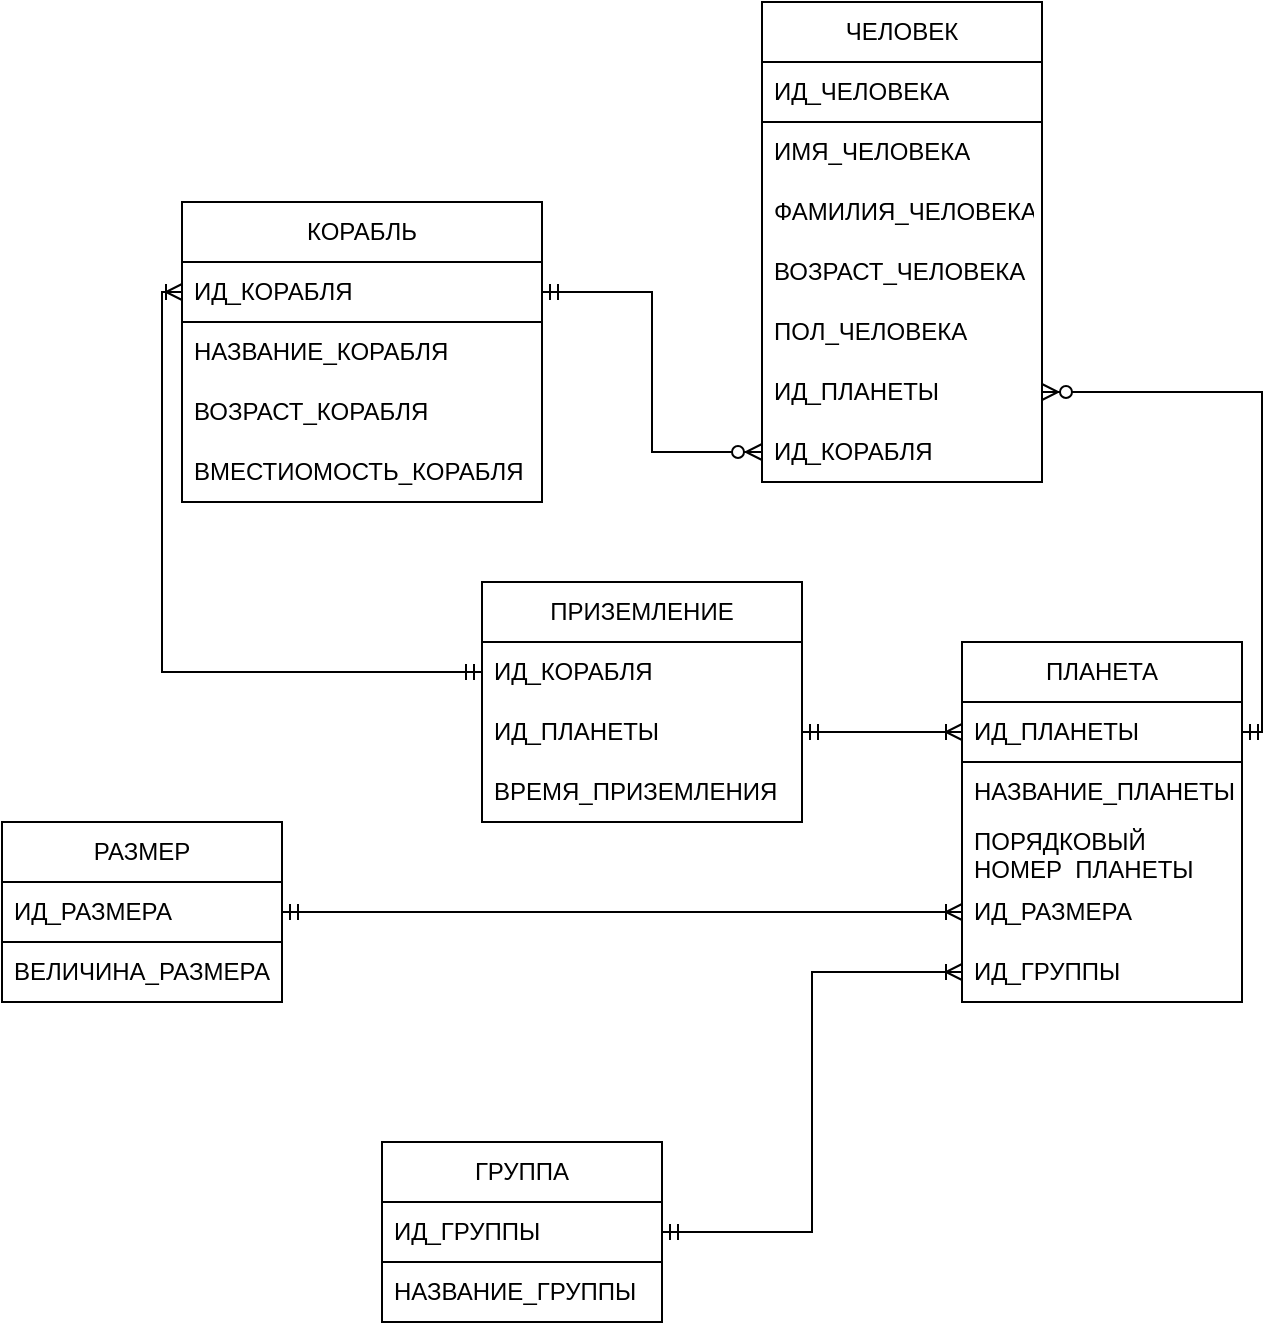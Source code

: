 <mxfile version="21.1.2" type="github" pages="2">
  <diagram name="Страница 1" id="66QGLWSX3_Q_2XJXYsTZ">
    <mxGraphModel dx="1100" dy="588" grid="1" gridSize="10" guides="1" tooltips="1" connect="1" arrows="1" fold="1" page="1" pageScale="1" pageWidth="827" pageHeight="1169" math="0" shadow="0">
      <root>
        <mxCell id="0" />
        <mxCell id="1" parent="0" />
        <mxCell id="aZQjpYok1qVaGQZbMdXI-3" value="КОРАБЛЬ" style="swimlane;fontStyle=0;childLayout=stackLayout;horizontal=1;startSize=30;horizontalStack=0;resizeParent=1;resizeParentMax=0;resizeLast=0;collapsible=1;marginBottom=0;whiteSpace=wrap;html=1;" parent="1" vertex="1">
          <mxGeometry x="210" y="130" width="180" height="150" as="geometry" />
        </mxCell>
        <mxCell id="aZQjpYok1qVaGQZbMdXI-4" value="ИД_КОРАБЛЯ" style="text;strokeColor=default;fillColor=none;align=left;verticalAlign=middle;spacingLeft=4;spacingRight=4;overflow=hidden;points=[[0,0.5],[1,0.5]];portConstraint=eastwest;rotatable=0;whiteSpace=wrap;html=1;" parent="aZQjpYok1qVaGQZbMdXI-3" vertex="1">
          <mxGeometry y="30" width="180" height="30" as="geometry" />
        </mxCell>
        <mxCell id="aZQjpYok1qVaGQZbMdXI-5" value="НАЗВАНИЕ_КОРАБЛЯ" style="text;strokeColor=none;fillColor=none;align=left;verticalAlign=middle;spacingLeft=4;spacingRight=4;overflow=hidden;points=[[0,0.5],[1,0.5]];portConstraint=eastwest;rotatable=0;whiteSpace=wrap;html=1;" parent="aZQjpYok1qVaGQZbMdXI-3" vertex="1">
          <mxGeometry y="60" width="180" height="30" as="geometry" />
        </mxCell>
        <mxCell id="aZQjpYok1qVaGQZbMdXI-6" value="&lt;div&gt;ВОЗРАСТ_КОРАБЛЯ&lt;/div&gt;" style="text;strokeColor=none;fillColor=none;align=left;verticalAlign=middle;spacingLeft=4;spacingRight=4;overflow=hidden;points=[[0,0.5],[1,0.5]];portConstraint=eastwest;rotatable=0;whiteSpace=wrap;html=1;" parent="aZQjpYok1qVaGQZbMdXI-3" vertex="1">
          <mxGeometry y="90" width="180" height="30" as="geometry" />
        </mxCell>
        <mxCell id="aZQjpYok1qVaGQZbMdXI-7" value="ВМЕСТИОМОСТЬ_КОРАБЛЯ" style="text;strokeColor=none;fillColor=none;align=left;verticalAlign=middle;spacingLeft=4;spacingRight=4;overflow=hidden;points=[[0,0.5],[1,0.5]];portConstraint=eastwest;rotatable=0;whiteSpace=wrap;html=1;" parent="aZQjpYok1qVaGQZbMdXI-3" vertex="1">
          <mxGeometry y="120" width="180" height="30" as="geometry" />
        </mxCell>
        <mxCell id="aZQjpYok1qVaGQZbMdXI-8" value="ЧЕЛОВЕК" style="swimlane;fontStyle=0;childLayout=stackLayout;horizontal=1;startSize=30;horizontalStack=0;resizeParent=1;resizeParentMax=0;resizeLast=0;collapsible=1;marginBottom=0;whiteSpace=wrap;html=1;" parent="1" vertex="1">
          <mxGeometry x="500" y="30" width="140" height="240" as="geometry" />
        </mxCell>
        <mxCell id="aZQjpYok1qVaGQZbMdXI-9" value="ИД_ЧЕЛОВЕКА" style="text;strokeColor=default;fillColor=none;align=left;verticalAlign=middle;spacingLeft=4;spacingRight=4;overflow=hidden;points=[[0,0.5],[1,0.5]];portConstraint=eastwest;rotatable=0;whiteSpace=wrap;html=1;" parent="aZQjpYok1qVaGQZbMdXI-8" vertex="1">
          <mxGeometry y="30" width="140" height="30" as="geometry" />
        </mxCell>
        <mxCell id="aZQjpYok1qVaGQZbMdXI-10" value="ИМЯ_ЧЕЛОВЕКА" style="text;strokeColor=none;fillColor=none;align=left;verticalAlign=middle;spacingLeft=4;spacingRight=4;overflow=hidden;points=[[0,0.5],[1,0.5]];portConstraint=eastwest;rotatable=0;whiteSpace=wrap;html=1;" parent="aZQjpYok1qVaGQZbMdXI-8" vertex="1">
          <mxGeometry y="60" width="140" height="30" as="geometry" />
        </mxCell>
        <mxCell id="aZQjpYok1qVaGQZbMdXI-11" value="ФАМИЛИЯ_ЧЕЛОВЕКА" style="text;strokeColor=none;fillColor=none;align=left;verticalAlign=middle;spacingLeft=4;spacingRight=4;overflow=hidden;points=[[0,0.5],[1,0.5]];portConstraint=eastwest;rotatable=0;whiteSpace=wrap;html=1;" parent="aZQjpYok1qVaGQZbMdXI-8" vertex="1">
          <mxGeometry y="90" width="140" height="30" as="geometry" />
        </mxCell>
        <mxCell id="aZQjpYok1qVaGQZbMdXI-12" value="ВОЗРАСТ_ЧЕЛОВЕКА" style="text;strokeColor=none;fillColor=none;align=left;verticalAlign=middle;spacingLeft=4;spacingRight=4;overflow=hidden;points=[[0,0.5],[1,0.5]];portConstraint=eastwest;rotatable=0;whiteSpace=wrap;html=1;" parent="aZQjpYok1qVaGQZbMdXI-8" vertex="1">
          <mxGeometry y="120" width="140" height="30" as="geometry" />
        </mxCell>
        <mxCell id="aZQjpYok1qVaGQZbMdXI-13" value="ПОЛ_ЧЕЛОВЕКА" style="text;strokeColor=none;fillColor=none;align=left;verticalAlign=middle;spacingLeft=4;spacingRight=4;overflow=hidden;points=[[0,0.5],[1,0.5]];portConstraint=eastwest;rotatable=0;whiteSpace=wrap;html=1;" parent="aZQjpYok1qVaGQZbMdXI-8" vertex="1">
          <mxGeometry y="150" width="140" height="30" as="geometry" />
        </mxCell>
        <mxCell id="aZQjpYok1qVaGQZbMdXI-14" value="ИД_ПЛАНЕТЫ" style="text;strokeColor=none;fillColor=none;align=left;verticalAlign=middle;spacingLeft=4;spacingRight=4;overflow=hidden;points=[[0,0.5],[1,0.5]];portConstraint=eastwest;rotatable=0;whiteSpace=wrap;html=1;" parent="aZQjpYok1qVaGQZbMdXI-8" vertex="1">
          <mxGeometry y="180" width="140" height="30" as="geometry" />
        </mxCell>
        <mxCell id="aZQjpYok1qVaGQZbMdXI-15" value="ИД_КОРАБЛЯ" style="text;strokeColor=none;fillColor=none;align=left;verticalAlign=middle;spacingLeft=4;spacingRight=4;overflow=hidden;points=[[0,0.5],[1,0.5]];portConstraint=eastwest;rotatable=0;whiteSpace=wrap;html=1;" parent="aZQjpYok1qVaGQZbMdXI-8" vertex="1">
          <mxGeometry y="210" width="140" height="30" as="geometry" />
        </mxCell>
        <mxCell id="aZQjpYok1qVaGQZbMdXI-16" value="ПЛАНЕТА" style="swimlane;fontStyle=0;childLayout=stackLayout;horizontal=1;startSize=30;horizontalStack=0;resizeParent=1;resizeParentMax=0;resizeLast=0;collapsible=1;marginBottom=0;whiteSpace=wrap;html=1;" parent="1" vertex="1">
          <mxGeometry x="600" y="350" width="140" height="180" as="geometry" />
        </mxCell>
        <mxCell id="aZQjpYok1qVaGQZbMdXI-17" value="ИД_ПЛАНЕТЫ" style="text;strokeColor=default;fillColor=none;align=left;verticalAlign=middle;spacingLeft=4;spacingRight=4;overflow=hidden;points=[[0,0.5],[1,0.5]];portConstraint=eastwest;rotatable=0;whiteSpace=wrap;html=1;" parent="aZQjpYok1qVaGQZbMdXI-16" vertex="1">
          <mxGeometry y="30" width="140" height="30" as="geometry" />
        </mxCell>
        <mxCell id="aZQjpYok1qVaGQZbMdXI-18" value="НАЗВАНИЕ_ПЛАНЕТЫ" style="text;strokeColor=none;fillColor=none;align=left;verticalAlign=middle;spacingLeft=4;spacingRight=4;overflow=hidden;points=[[0,0.5],[1,0.5]];portConstraint=eastwest;rotatable=0;whiteSpace=wrap;html=1;" parent="aZQjpYok1qVaGQZbMdXI-16" vertex="1">
          <mxGeometry y="60" width="140" height="30" as="geometry" />
        </mxCell>
        <mxCell id="aZQjpYok1qVaGQZbMdXI-19" value="ПОРЯДКОВЫЙ НОМЕР_ПЛАНЕТЫ" style="text;strokeColor=none;fillColor=none;align=left;verticalAlign=middle;spacingLeft=4;spacingRight=4;overflow=hidden;points=[[0,0.5],[1,0.5]];portConstraint=eastwest;rotatable=0;whiteSpace=wrap;html=1;" parent="aZQjpYok1qVaGQZbMdXI-16" vertex="1">
          <mxGeometry y="90" width="140" height="30" as="geometry" />
        </mxCell>
        <mxCell id="aZQjpYok1qVaGQZbMdXI-20" value="ИД_РАЗМЕРА" style="text;strokeColor=none;fillColor=none;align=left;verticalAlign=middle;spacingLeft=4;spacingRight=4;overflow=hidden;points=[[0,0.5],[1,0.5]];portConstraint=eastwest;rotatable=0;whiteSpace=wrap;html=1;" parent="aZQjpYok1qVaGQZbMdXI-16" vertex="1">
          <mxGeometry y="120" width="140" height="30" as="geometry" />
        </mxCell>
        <mxCell id="aZQjpYok1qVaGQZbMdXI-21" value="ИД_ГРУППЫ" style="text;strokeColor=none;fillColor=none;align=left;verticalAlign=middle;spacingLeft=4;spacingRight=4;overflow=hidden;points=[[0,0.5],[1,0.5]];portConstraint=eastwest;rotatable=0;whiteSpace=wrap;html=1;" parent="aZQjpYok1qVaGQZbMdXI-16" vertex="1">
          <mxGeometry y="150" width="140" height="30" as="geometry" />
        </mxCell>
        <mxCell id="aZQjpYok1qVaGQZbMdXI-22" value="РАЗМЕР" style="swimlane;fontStyle=0;childLayout=stackLayout;horizontal=1;startSize=30;horizontalStack=0;resizeParent=1;resizeParentMax=0;resizeLast=0;collapsible=1;marginBottom=0;whiteSpace=wrap;html=1;" parent="1" vertex="1">
          <mxGeometry x="120" y="440" width="140" height="90" as="geometry" />
        </mxCell>
        <mxCell id="aZQjpYok1qVaGQZbMdXI-23" value="ИД_РАЗМЕРА" style="text;strokeColor=default;fillColor=none;align=left;verticalAlign=middle;spacingLeft=4;spacingRight=4;overflow=hidden;points=[[0,0.5],[1,0.5]];portConstraint=eastwest;rotatable=0;whiteSpace=wrap;html=1;" parent="aZQjpYok1qVaGQZbMdXI-22" vertex="1">
          <mxGeometry y="30" width="140" height="30" as="geometry" />
        </mxCell>
        <mxCell id="aZQjpYok1qVaGQZbMdXI-25" value="ВЕЛИЧИНА_РАЗМЕРА" style="text;strokeColor=none;fillColor=none;align=left;verticalAlign=middle;spacingLeft=4;spacingRight=4;overflow=hidden;points=[[0,0.5],[1,0.5]];portConstraint=eastwest;rotatable=0;whiteSpace=wrap;html=1;" parent="aZQjpYok1qVaGQZbMdXI-22" vertex="1">
          <mxGeometry y="60" width="140" height="30" as="geometry" />
        </mxCell>
        <mxCell id="aZQjpYok1qVaGQZbMdXI-30" value="ГРУППА" style="swimlane;fontStyle=0;childLayout=stackLayout;horizontal=1;startSize=30;horizontalStack=0;resizeParent=1;resizeParentMax=0;resizeLast=0;collapsible=1;marginBottom=0;whiteSpace=wrap;html=1;" parent="1" vertex="1">
          <mxGeometry x="310" y="600" width="140" height="90" as="geometry" />
        </mxCell>
        <mxCell id="aZQjpYok1qVaGQZbMdXI-31" value="ИД_ГРУППЫ" style="text;strokeColor=default;fillColor=none;align=left;verticalAlign=middle;spacingLeft=4;spacingRight=4;overflow=hidden;points=[[0,0.5],[1,0.5]];portConstraint=eastwest;rotatable=0;whiteSpace=wrap;html=1;" parent="aZQjpYok1qVaGQZbMdXI-30" vertex="1">
          <mxGeometry y="30" width="140" height="30" as="geometry" />
        </mxCell>
        <mxCell id="aZQjpYok1qVaGQZbMdXI-32" value="НАЗВАНИЕ_ГРУППЫ" style="text;strokeColor=none;fillColor=none;align=left;verticalAlign=middle;spacingLeft=4;spacingRight=4;overflow=hidden;points=[[0,0.5],[1,0.5]];portConstraint=eastwest;rotatable=0;whiteSpace=wrap;html=1;" parent="aZQjpYok1qVaGQZbMdXI-30" vertex="1">
          <mxGeometry y="60" width="140" height="30" as="geometry" />
        </mxCell>
        <mxCell id="rRPohkfmAGg7YgXb8Rcj-1" value="ПРИЗЕМЛЕНИЕ" style="swimlane;fontStyle=0;childLayout=stackLayout;horizontal=1;startSize=30;horizontalStack=0;resizeParent=1;resizeParentMax=0;resizeLast=0;collapsible=1;marginBottom=0;whiteSpace=wrap;html=1;" vertex="1" parent="1">
          <mxGeometry x="360" y="320" width="160" height="120" as="geometry" />
        </mxCell>
        <mxCell id="rRPohkfmAGg7YgXb8Rcj-2" value="&lt;div&gt;ИД_КОРАБЛЯ&lt;/div&gt;" style="text;strokeColor=none;fillColor=none;align=left;verticalAlign=middle;spacingLeft=4;spacingRight=4;overflow=hidden;points=[[0,0.5],[1,0.5]];portConstraint=eastwest;rotatable=0;whiteSpace=wrap;html=1;" vertex="1" parent="rRPohkfmAGg7YgXb8Rcj-1">
          <mxGeometry y="30" width="160" height="30" as="geometry" />
        </mxCell>
        <mxCell id="rRPohkfmAGg7YgXb8Rcj-3" value="ИД_ПЛАНЕТЫ" style="text;strokeColor=none;fillColor=none;align=left;verticalAlign=middle;spacingLeft=4;spacingRight=4;overflow=hidden;points=[[0,0.5],[1,0.5]];portConstraint=eastwest;rotatable=0;whiteSpace=wrap;html=1;" vertex="1" parent="rRPohkfmAGg7YgXb8Rcj-1">
          <mxGeometry y="60" width="160" height="30" as="geometry" />
        </mxCell>
        <mxCell id="mbby08OA2fsmglINT_p0-5" value="ВРЕМЯ_ПРИЗЕМЛЕНИЯ" style="text;strokeColor=none;fillColor=none;align=left;verticalAlign=middle;spacingLeft=4;spacingRight=4;overflow=hidden;points=[[0,0.5],[1,0.5]];portConstraint=eastwest;rotatable=0;whiteSpace=wrap;html=1;" vertex="1" parent="rRPohkfmAGg7YgXb8Rcj-1">
          <mxGeometry y="90" width="160" height="30" as="geometry" />
        </mxCell>
        <mxCell id="rRPohkfmAGg7YgXb8Rcj-10" value="" style="edgeStyle=orthogonalEdgeStyle;fontSize=12;html=1;endArrow=ERoneToMany;startArrow=ERmandOne;rounded=0;entryX=0;entryY=0.5;entryDx=0;entryDy=0;exitX=1;exitY=0.5;exitDx=0;exitDy=0;" edge="1" parent="1" source="rRPohkfmAGg7YgXb8Rcj-3" target="aZQjpYok1qVaGQZbMdXI-17">
          <mxGeometry width="100" height="100" relative="1" as="geometry">
            <mxPoint x="430" y="490" as="sourcePoint" />
            <mxPoint x="580" y="390" as="targetPoint" />
          </mxGeometry>
        </mxCell>
        <mxCell id="rRPohkfmAGg7YgXb8Rcj-11" value="" style="edgeStyle=orthogonalEdgeStyle;fontSize=12;html=1;endArrow=ERoneToMany;startArrow=ERmandOne;rounded=0;exitX=0;exitY=0.5;exitDx=0;exitDy=0;entryX=0;entryY=0.5;entryDx=0;entryDy=0;" edge="1" parent="1" source="rRPohkfmAGg7YgXb8Rcj-2" target="aZQjpYok1qVaGQZbMdXI-4">
          <mxGeometry width="100" height="100" relative="1" as="geometry">
            <mxPoint x="430" y="490" as="sourcePoint" />
            <mxPoint x="530" y="390" as="targetPoint" />
          </mxGeometry>
        </mxCell>
        <mxCell id="mbby08OA2fsmglINT_p0-1" value="" style="edgeStyle=entityRelationEdgeStyle;fontSize=12;html=1;endArrow=ERoneToMany;startArrow=ERmandOne;rounded=0;entryX=0;entryY=0.5;entryDx=0;entryDy=0;exitX=1;exitY=0.5;exitDx=0;exitDy=0;" edge="1" parent="1" source="aZQjpYok1qVaGQZbMdXI-23" target="aZQjpYok1qVaGQZbMdXI-20">
          <mxGeometry width="100" height="100" relative="1" as="geometry">
            <mxPoint x="490" y="370" as="sourcePoint" />
            <mxPoint x="590" y="270" as="targetPoint" />
          </mxGeometry>
        </mxCell>
        <mxCell id="mbby08OA2fsmglINT_p0-2" value="" style="edgeStyle=orthogonalEdgeStyle;fontSize=12;html=1;endArrow=ERoneToMany;startArrow=ERmandOne;rounded=0;exitX=1;exitY=0.5;exitDx=0;exitDy=0;entryX=0;entryY=0.5;entryDx=0;entryDy=0;" edge="1" parent="1" source="aZQjpYok1qVaGQZbMdXI-31" target="aZQjpYok1qVaGQZbMdXI-21">
          <mxGeometry width="100" height="100" relative="1" as="geometry">
            <mxPoint x="490" y="370" as="sourcePoint" />
            <mxPoint x="590" y="270" as="targetPoint" />
          </mxGeometry>
        </mxCell>
        <mxCell id="mbby08OA2fsmglINT_p0-3" value="" style="edgeStyle=orthogonalEdgeStyle;fontSize=12;html=1;endArrow=ERzeroToMany;startArrow=ERmandOne;rounded=0;exitX=1;exitY=0.5;exitDx=0;exitDy=0;entryX=1;entryY=0.5;entryDx=0;entryDy=0;" edge="1" parent="1" source="aZQjpYok1qVaGQZbMdXI-17" target="aZQjpYok1qVaGQZbMdXI-14">
          <mxGeometry width="100" height="100" relative="1" as="geometry">
            <mxPoint x="490" y="310" as="sourcePoint" />
            <mxPoint x="590" y="210" as="targetPoint" />
          </mxGeometry>
        </mxCell>
        <mxCell id="mbby08OA2fsmglINT_p0-4" value="" style="edgeStyle=orthogonalEdgeStyle;fontSize=12;html=1;endArrow=ERzeroToMany;startArrow=ERmandOne;rounded=0;exitX=1;exitY=0.5;exitDx=0;exitDy=0;entryX=0;entryY=0.5;entryDx=0;entryDy=0;" edge="1" parent="1" source="aZQjpYok1qVaGQZbMdXI-4" target="aZQjpYok1qVaGQZbMdXI-15">
          <mxGeometry width="100" height="100" relative="1" as="geometry">
            <mxPoint x="490" y="310" as="sourcePoint" />
            <mxPoint x="590" y="210" as="targetPoint" />
          </mxGeometry>
        </mxCell>
      </root>
    </mxGraphModel>
  </diagram>
  <diagram id="ntd--6h_6B-St1w0WIXk" name="Страница 2">
    <mxGraphModel dx="880" dy="470" grid="1" gridSize="10" guides="1" tooltips="1" connect="1" arrows="1" fold="1" page="1" pageScale="1" pageWidth="827" pageHeight="1169" math="0" shadow="0">
      <root>
        <mxCell id="0" />
        <mxCell id="1" parent="0" />
        <mxCell id="MB_CZKQMo-775w-tWokC-1" value="SHIP" style="shape=table;startSize=30;container=1;collapsible=1;childLayout=tableLayout;fixedRows=1;rowLines=0;fontStyle=1;align=center;resizeLast=1;html=1;" vertex="1" parent="1">
          <mxGeometry x="320" y="170" width="180" height="150" as="geometry" />
        </mxCell>
        <mxCell id="MB_CZKQMo-775w-tWokC-2" value="" style="shape=tableRow;horizontal=0;startSize=0;swimlaneHead=0;swimlaneBody=0;fillColor=none;collapsible=0;dropTarget=0;points=[[0,0.5],[1,0.5]];portConstraint=eastwest;top=0;left=0;right=0;bottom=1;" vertex="1" parent="MB_CZKQMo-775w-tWokC-1">
          <mxGeometry y="30" width="180" height="30" as="geometry" />
        </mxCell>
        <mxCell id="MB_CZKQMo-775w-tWokC-3" value="PK" style="shape=partialRectangle;connectable=0;fillColor=none;top=0;left=0;bottom=0;right=0;fontStyle=1;overflow=hidden;whiteSpace=wrap;html=1;" vertex="1" parent="MB_CZKQMo-775w-tWokC-2">
          <mxGeometry width="30" height="30" as="geometry">
            <mxRectangle width="30" height="30" as="alternateBounds" />
          </mxGeometry>
        </mxCell>
        <mxCell id="MB_CZKQMo-775w-tWokC-4" value="ID_SHIP" style="shape=partialRectangle;connectable=0;fillColor=none;top=0;left=0;bottom=0;right=0;align=left;spacingLeft=6;fontStyle=5;overflow=hidden;whiteSpace=wrap;html=1;" vertex="1" parent="MB_CZKQMo-775w-tWokC-2">
          <mxGeometry x="30" width="150" height="30" as="geometry">
            <mxRectangle width="150" height="30" as="alternateBounds" />
          </mxGeometry>
        </mxCell>
        <mxCell id="MB_CZKQMo-775w-tWokC-5" value="" style="shape=tableRow;horizontal=0;startSize=0;swimlaneHead=0;swimlaneBody=0;fillColor=none;collapsible=0;dropTarget=0;points=[[0,0.5],[1,0.5]];portConstraint=eastwest;top=0;left=0;right=0;bottom=0;" vertex="1" parent="MB_CZKQMo-775w-tWokC-1">
          <mxGeometry y="60" width="180" height="30" as="geometry" />
        </mxCell>
        <mxCell id="MB_CZKQMo-775w-tWokC-6" value="" style="shape=partialRectangle;connectable=0;fillColor=none;top=0;left=0;bottom=0;right=0;editable=1;overflow=hidden;whiteSpace=wrap;html=1;" vertex="1" parent="MB_CZKQMo-775w-tWokC-5">
          <mxGeometry width="30" height="30" as="geometry">
            <mxRectangle width="30" height="30" as="alternateBounds" />
          </mxGeometry>
        </mxCell>
        <mxCell id="MB_CZKQMo-775w-tWokC-7" value="Row 1" style="shape=partialRectangle;connectable=0;fillColor=none;top=0;left=0;bottom=0;right=0;align=left;spacingLeft=6;overflow=hidden;whiteSpace=wrap;html=1;" vertex="1" parent="MB_CZKQMo-775w-tWokC-5">
          <mxGeometry x="30" width="150" height="30" as="geometry">
            <mxRectangle width="150" height="30" as="alternateBounds" />
          </mxGeometry>
        </mxCell>
        <mxCell id="MB_CZKQMo-775w-tWokC-8" value="" style="shape=tableRow;horizontal=0;startSize=0;swimlaneHead=0;swimlaneBody=0;fillColor=none;collapsible=0;dropTarget=0;points=[[0,0.5],[1,0.5]];portConstraint=eastwest;top=0;left=0;right=0;bottom=0;" vertex="1" parent="MB_CZKQMo-775w-tWokC-1">
          <mxGeometry y="90" width="180" height="30" as="geometry" />
        </mxCell>
        <mxCell id="MB_CZKQMo-775w-tWokC-9" value="" style="shape=partialRectangle;connectable=0;fillColor=none;top=0;left=0;bottom=0;right=0;editable=1;overflow=hidden;whiteSpace=wrap;html=1;" vertex="1" parent="MB_CZKQMo-775w-tWokC-8">
          <mxGeometry width="30" height="30" as="geometry">
            <mxRectangle width="30" height="30" as="alternateBounds" />
          </mxGeometry>
        </mxCell>
        <mxCell id="MB_CZKQMo-775w-tWokC-10" value="Row 2" style="shape=partialRectangle;connectable=0;fillColor=none;top=0;left=0;bottom=0;right=0;align=left;spacingLeft=6;overflow=hidden;whiteSpace=wrap;html=1;" vertex="1" parent="MB_CZKQMo-775w-tWokC-8">
          <mxGeometry x="30" width="150" height="30" as="geometry">
            <mxRectangle width="150" height="30" as="alternateBounds" />
          </mxGeometry>
        </mxCell>
        <mxCell id="MB_CZKQMo-775w-tWokC-11" value="" style="shape=tableRow;horizontal=0;startSize=0;swimlaneHead=0;swimlaneBody=0;fillColor=none;collapsible=0;dropTarget=0;points=[[0,0.5],[1,0.5]];portConstraint=eastwest;top=0;left=0;right=0;bottom=0;" vertex="1" parent="MB_CZKQMo-775w-tWokC-1">
          <mxGeometry y="120" width="180" height="30" as="geometry" />
        </mxCell>
        <mxCell id="MB_CZKQMo-775w-tWokC-12" value="" style="shape=partialRectangle;connectable=0;fillColor=none;top=0;left=0;bottom=0;right=0;editable=1;overflow=hidden;whiteSpace=wrap;html=1;" vertex="1" parent="MB_CZKQMo-775w-tWokC-11">
          <mxGeometry width="30" height="30" as="geometry">
            <mxRectangle width="30" height="30" as="alternateBounds" />
          </mxGeometry>
        </mxCell>
        <mxCell id="MB_CZKQMo-775w-tWokC-13" value="Row 3" style="shape=partialRectangle;connectable=0;fillColor=none;top=0;left=0;bottom=0;right=0;align=left;spacingLeft=6;overflow=hidden;whiteSpace=wrap;html=1;" vertex="1" parent="MB_CZKQMo-775w-tWokC-11">
          <mxGeometry x="30" width="150" height="30" as="geometry">
            <mxRectangle width="150" height="30" as="alternateBounds" />
          </mxGeometry>
        </mxCell>
      </root>
    </mxGraphModel>
  </diagram>
</mxfile>
